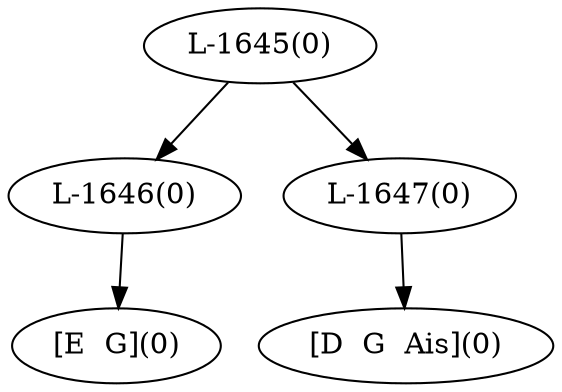 digraph sample{
"L-1646(0)"->"[E  G](0)"
"L-1647(0)"->"[D  G  Ais](0)"
"L-1645(0)"->"L-1646(0)"
"L-1645(0)"->"L-1647(0)"
{rank = min; "L-1645(0)"}
{rank = same; "L-1646(0)"; "L-1647(0)";}
{rank = max; "[D  G  Ais](0)"; "[E  G](0)";}
}